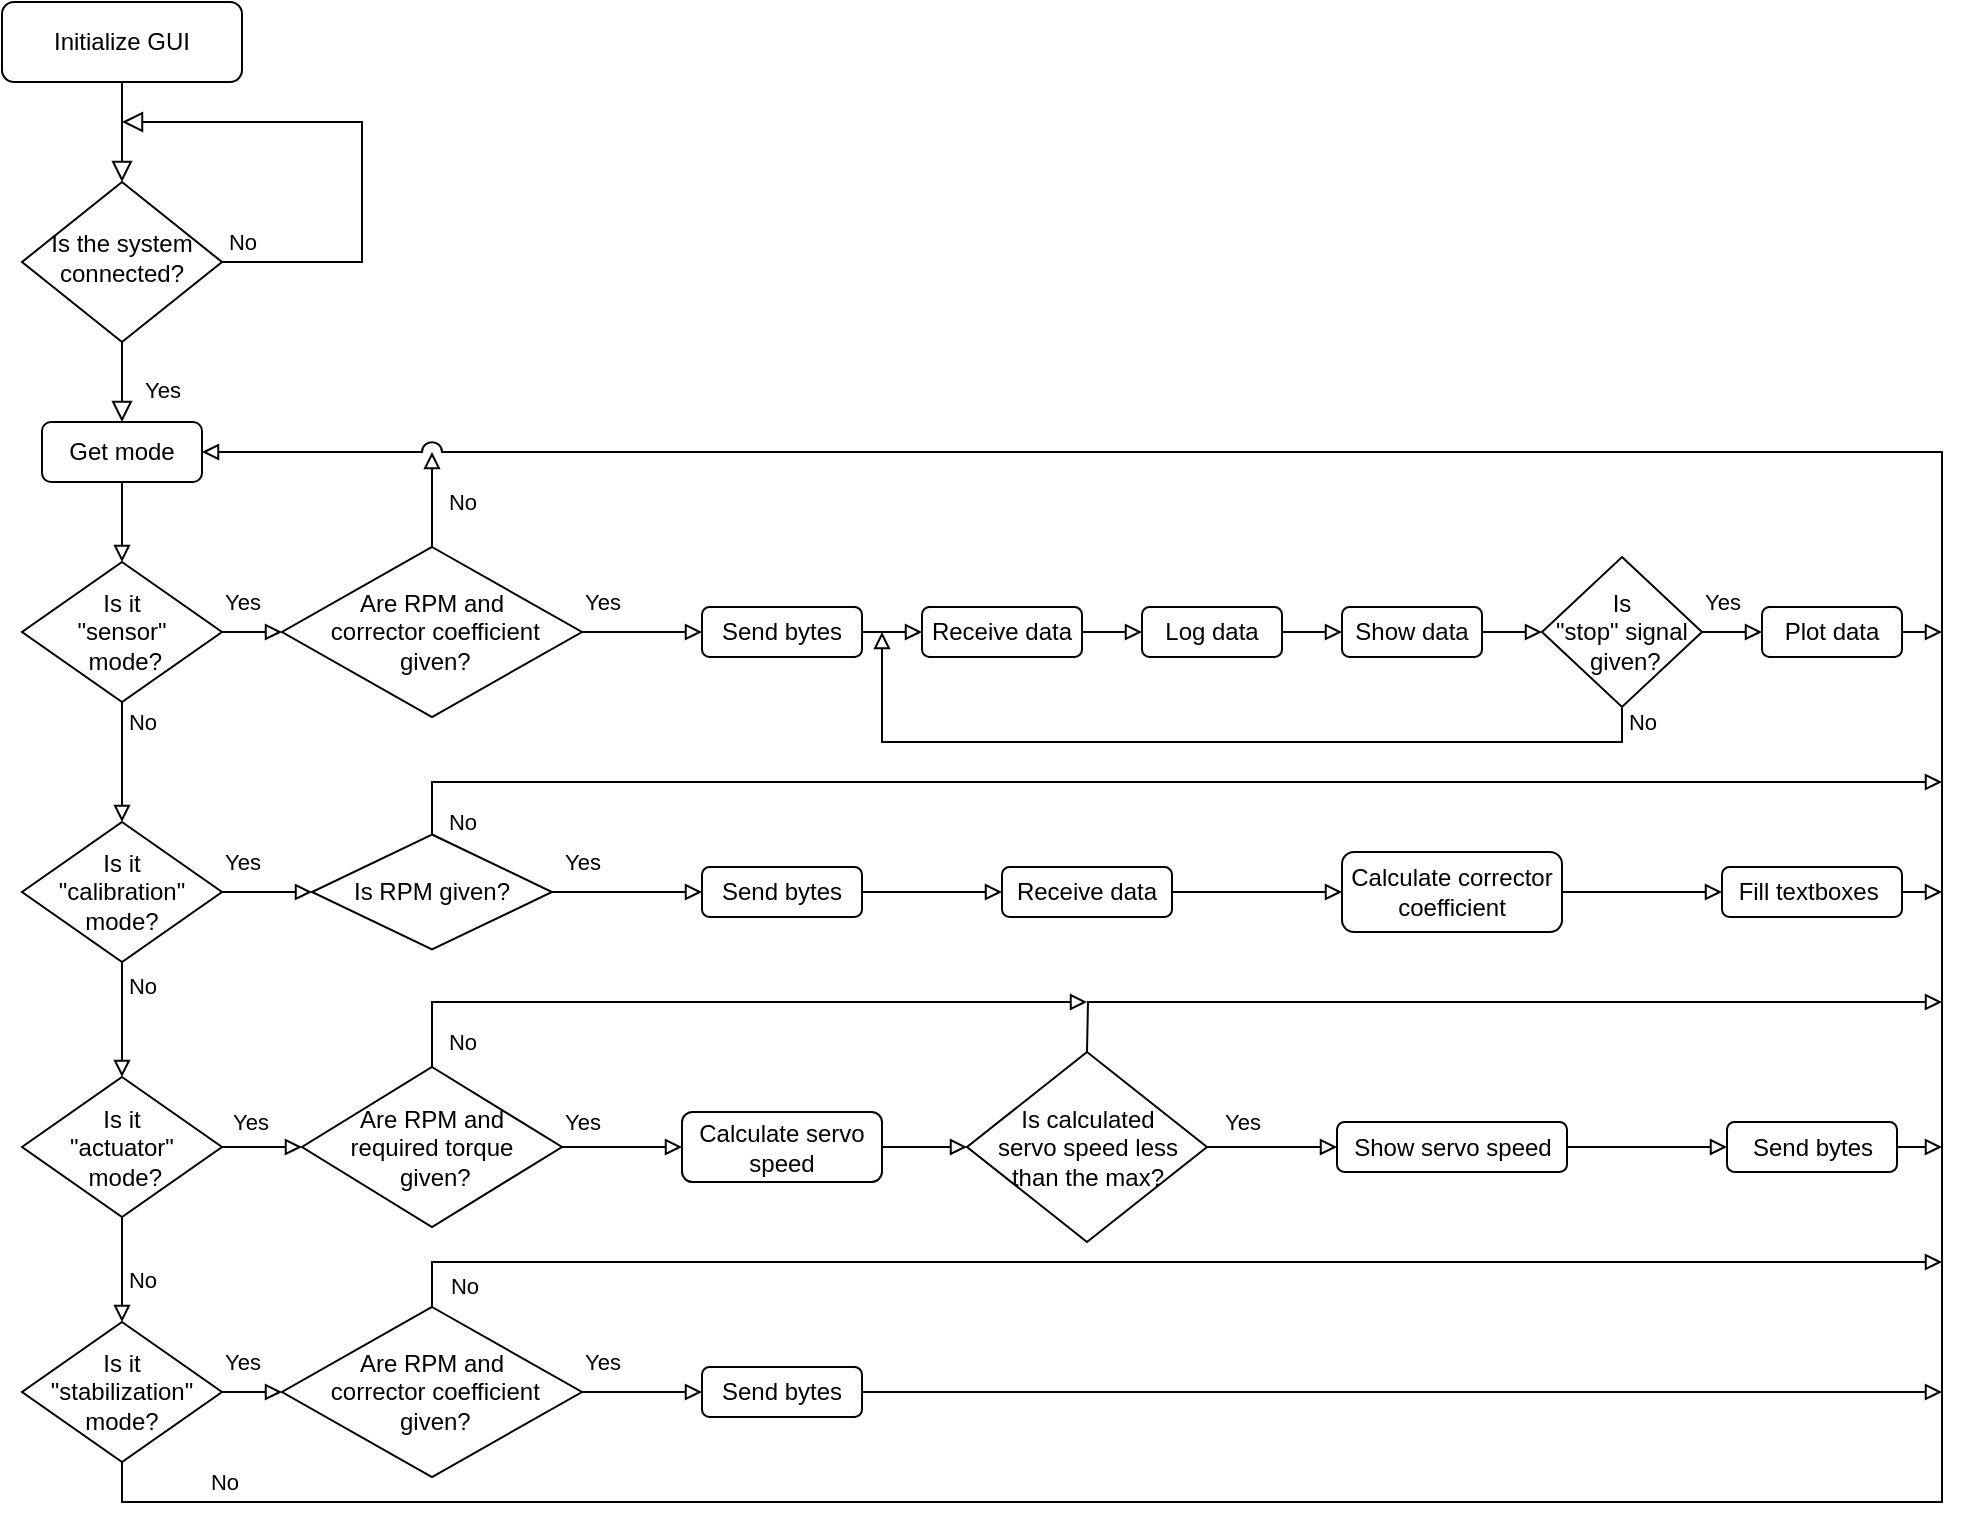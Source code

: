 <mxfile version="13.1.2" type="github"><diagram id="C5RBs43oDa-KdzZeNtuy" name="Page-1"><mxGraphModel dx="1185" dy="594" grid="0" gridSize="10" guides="1" tooltips="1" connect="1" arrows="1" fold="1" page="1" pageScale="1" pageWidth="1169" pageHeight="827" math="0" shadow="0"><root><mxCell id="WIyWlLk6GJQsqaUBKTNV-0"/><mxCell id="WIyWlLk6GJQsqaUBKTNV-1" parent="WIyWlLk6GJQsqaUBKTNV-0"/><mxCell id="WIyWlLk6GJQsqaUBKTNV-2" value="" style="rounded=0;html=1;jettySize=auto;orthogonalLoop=1;fontSize=11;endArrow=block;endFill=0;endSize=8;strokeWidth=1;shadow=0;labelBackgroundColor=none;edgeStyle=orthogonalEdgeStyle;" parent="WIyWlLk6GJQsqaUBKTNV-1" source="WIyWlLk6GJQsqaUBKTNV-3" target="WIyWlLk6GJQsqaUBKTNV-6" edge="1"><mxGeometry relative="1" as="geometry"/></mxCell><mxCell id="WIyWlLk6GJQsqaUBKTNV-3" value="Initialize GUI" style="rounded=1;whiteSpace=wrap;html=1;fontSize=12;glass=0;strokeWidth=1;shadow=0;" parent="WIyWlLk6GJQsqaUBKTNV-1" vertex="1"><mxGeometry x="80" y="40" width="120" height="40" as="geometry"/></mxCell><mxCell id="WIyWlLk6GJQsqaUBKTNV-4" value="Yes" style="rounded=0;html=1;jettySize=auto;orthogonalLoop=1;fontSize=11;endArrow=block;endFill=0;endSize=8;strokeWidth=1;shadow=0;labelBackgroundColor=none;edgeStyle=orthogonalEdgeStyle;entryX=0.5;entryY=0;entryDx=0;entryDy=0;" parent="WIyWlLk6GJQsqaUBKTNV-1" source="WIyWlLk6GJQsqaUBKTNV-6" target="DEcVG1DuRDRH1UoM58I6-4" edge="1"><mxGeometry x="0.2" y="20" relative="1" as="geometry"><mxPoint as="offset"/><mxPoint x="140" y="260.0" as="targetPoint"/></mxGeometry></mxCell><mxCell id="WIyWlLk6GJQsqaUBKTNV-5" value="No" style="edgeStyle=orthogonalEdgeStyle;rounded=0;html=1;jettySize=auto;orthogonalLoop=1;fontSize=11;endArrow=block;endFill=0;endSize=8;strokeWidth=1;shadow=0;labelBackgroundColor=none;" parent="WIyWlLk6GJQsqaUBKTNV-1" source="WIyWlLk6GJQsqaUBKTNV-6" edge="1"><mxGeometry x="-0.384" y="60" relative="1" as="geometry"><mxPoint as="offset"/><mxPoint x="140" y="100" as="targetPoint"/><Array as="points"><mxPoint x="260" y="170"/><mxPoint x="260" y="100"/></Array></mxGeometry></mxCell><mxCell id="WIyWlLk6GJQsqaUBKTNV-6" value="Is the system connected?" style="rhombus;whiteSpace=wrap;html=1;shadow=0;fontFamily=Helvetica;fontSize=12;align=center;strokeWidth=1;spacing=6;spacingTop=-4;" parent="WIyWlLk6GJQsqaUBKTNV-1" vertex="1"><mxGeometry x="90" y="130" width="100" height="80" as="geometry"/></mxCell><mxCell id="DEcVG1DuRDRH1UoM58I6-7" value="" style="edgeStyle=orthogonalEdgeStyle;rounded=0;orthogonalLoop=1;jettySize=auto;html=1;exitX=0.5;exitY=1;exitDx=0;exitDy=0;entryX=0.5;entryY=0;entryDx=0;entryDy=0;endArrow=block;endFill=0;" parent="WIyWlLk6GJQsqaUBKTNV-1" source="DEcVG1DuRDRH1UoM58I6-4" target="DEcVG1DuRDRH1UoM58I6-5" edge="1"><mxGeometry x="0.333" y="20" relative="1" as="geometry"><mxPoint as="offset"/></mxGeometry></mxCell><mxCell id="DEcVG1DuRDRH1UoM58I6-4" value="Get mode" style="rounded=1;whiteSpace=wrap;html=1;" parent="WIyWlLk6GJQsqaUBKTNV-1" vertex="1"><mxGeometry x="100" y="250" width="80" height="30" as="geometry"/></mxCell><mxCell id="DEcVG1DuRDRH1UoM58I6-10" value="Yes" style="edgeStyle=orthogonalEdgeStyle;rounded=0;orthogonalLoop=1;jettySize=auto;html=1;exitX=1;exitY=0.5;exitDx=0;exitDy=0;entryX=0;entryY=0.5;entryDx=0;entryDy=0;endArrow=block;endFill=0;" parent="WIyWlLk6GJQsqaUBKTNV-1" source="DEcVG1DuRDRH1UoM58I6-5" target="DEcVG1DuRDRH1UoM58I6-9" edge="1"><mxGeometry x="-0.333" y="15" relative="1" as="geometry"><mxPoint as="offset"/></mxGeometry></mxCell><mxCell id="DEcVG1DuRDRH1UoM58I6-12" value="No" style="edgeStyle=orthogonalEdgeStyle;rounded=0;orthogonalLoop=1;jettySize=auto;html=1;exitX=0.5;exitY=1;exitDx=0;exitDy=0;entryX=0.5;entryY=0;entryDx=0;entryDy=0;endArrow=block;endFill=0;" parent="WIyWlLk6GJQsqaUBKTNV-1" source="DEcVG1DuRDRH1UoM58I6-5" target="DEcVG1DuRDRH1UoM58I6-11" edge="1"><mxGeometry x="-0.667" y="10" relative="1" as="geometry"><mxPoint as="offset"/></mxGeometry></mxCell><mxCell id="DEcVG1DuRDRH1UoM58I6-5" value="Is it &lt;br&gt;&quot;sensor&quot;&lt;br&gt;&amp;nbsp;mode?" style="rhombus;whiteSpace=wrap;html=1;" parent="WIyWlLk6GJQsqaUBKTNV-1" vertex="1"><mxGeometry x="90" y="320" width="100" height="70" as="geometry"/></mxCell><mxCell id="DEcVG1DuRDRH1UoM58I6-27" value="Yes" style="edgeStyle=orthogonalEdgeStyle;rounded=0;jumpStyle=arc;jumpSize=10;orthogonalLoop=1;jettySize=auto;html=1;exitX=1;exitY=0.5;exitDx=0;exitDy=0;entryX=0;entryY=0.5;entryDx=0;entryDy=0;endArrow=block;endFill=0;" parent="WIyWlLk6GJQsqaUBKTNV-1" source="DEcVG1DuRDRH1UoM58I6-9" target="DEcVG1DuRDRH1UoM58I6-26" edge="1"><mxGeometry x="-0.667" y="15" relative="1" as="geometry"><mxPoint as="offset"/></mxGeometry></mxCell><mxCell id="DEcVG1DuRDRH1UoM58I6-42" value="No" style="edgeStyle=orthogonalEdgeStyle;rounded=0;jumpStyle=arc;jumpSize=10;orthogonalLoop=1;jettySize=auto;html=1;exitX=0.5;exitY=0;exitDx=0;exitDy=0;endArrow=block;endFill=0;" parent="WIyWlLk6GJQsqaUBKTNV-1" source="DEcVG1DuRDRH1UoM58I6-9" edge="1"><mxGeometry x="-0.053" y="-15" relative="1" as="geometry"><mxPoint x="295" y="265" as="targetPoint"/><mxPoint as="offset"/></mxGeometry></mxCell><mxCell id="DEcVG1DuRDRH1UoM58I6-9" value="Are RPM and&lt;br&gt;&amp;nbsp;corrector coefficient&lt;br&gt;&amp;nbsp;given?" style="rhombus;whiteSpace=wrap;html=1;" parent="WIyWlLk6GJQsqaUBKTNV-1" vertex="1"><mxGeometry x="220" y="312.5" width="150" height="85" as="geometry"/></mxCell><mxCell id="DEcVG1DuRDRH1UoM58I6-20" value="Yes" style="edgeStyle=orthogonalEdgeStyle;rounded=0;orthogonalLoop=1;jettySize=auto;html=1;exitX=1;exitY=0.5;exitDx=0;exitDy=0;entryX=0;entryY=0.5;entryDx=0;entryDy=0;endArrow=block;endFill=0;" parent="WIyWlLk6GJQsqaUBKTNV-1" source="DEcVG1DuRDRH1UoM58I6-11" target="DEcVG1DuRDRH1UoM58I6-19" edge="1"><mxGeometry x="-0.556" y="15" relative="1" as="geometry"><mxPoint as="offset"/></mxGeometry></mxCell><mxCell id="DEcVG1DuRDRH1UoM58I6-15" value="No" style="edgeStyle=orthogonalEdgeStyle;rounded=0;orthogonalLoop=1;jettySize=auto;html=1;exitX=0.5;exitY=1;exitDx=0;exitDy=0;entryX=0.5;entryY=0;entryDx=0;entryDy=0;endArrow=block;endFill=0;" parent="WIyWlLk6GJQsqaUBKTNV-1" source="DEcVG1DuRDRH1UoM58I6-11" target="DEcVG1DuRDRH1UoM58I6-16" edge="1"><mxGeometry x="-0.6" y="10" relative="1" as="geometry"><mxPoint x="140" y="470" as="sourcePoint"/><mxPoint as="offset"/></mxGeometry></mxCell><mxCell id="DEcVG1DuRDRH1UoM58I6-25" value="No" style="edgeStyle=orthogonalEdgeStyle;rounded=0;orthogonalLoop=1;jettySize=auto;html=1;exitX=0.5;exitY=1;exitDx=0;exitDy=0;entryX=0.5;entryY=0;entryDx=0;entryDy=0;endArrow=block;endFill=0;" parent="WIyWlLk6GJQsqaUBKTNV-1" source="DEcVG1DuRDRH1UoM58I6-16" target="DEcVG1DuRDRH1UoM58I6-18" edge="1"><mxGeometry x="0.2" y="10" relative="1" as="geometry"><mxPoint as="offset"/></mxGeometry></mxCell><mxCell id="DEcVG1DuRDRH1UoM58I6-60" value="Yes" style="edgeStyle=orthogonalEdgeStyle;rounded=0;jumpStyle=arc;jumpSize=10;orthogonalLoop=1;jettySize=auto;html=1;exitX=1;exitY=0.5;exitDx=0;exitDy=0;entryX=0;entryY=0.5;entryDx=0;entryDy=0;endArrow=block;endFill=0;" parent="WIyWlLk6GJQsqaUBKTNV-1" source="DEcVG1DuRDRH1UoM58I6-16" target="DEcVG1DuRDRH1UoM58I6-54" edge="1"><mxGeometry x="-0.333" y="13" relative="1" as="geometry"><mxPoint as="offset"/></mxGeometry></mxCell><mxCell id="DEcVG1DuRDRH1UoM58I6-16" value="Is it &lt;br&gt;&quot;actuator&quot;&lt;br&gt;&amp;nbsp;mode?" style="rhombus;whiteSpace=wrap;html=1;" parent="WIyWlLk6GJQsqaUBKTNV-1" vertex="1"><mxGeometry x="90" y="577.5" width="100" height="70" as="geometry"/></mxCell><mxCell id="DEcVG1DuRDRH1UoM58I6-69" value="Yes" style="edgeStyle=orthogonalEdgeStyle;rounded=0;jumpStyle=arc;jumpSize=10;orthogonalLoop=1;jettySize=auto;html=1;exitX=1;exitY=0.5;exitDx=0;exitDy=0;entryX=0;entryY=0.5;entryDx=0;entryDy=0;endArrow=block;endFill=0;" parent="WIyWlLk6GJQsqaUBKTNV-1" target="DEcVG1DuRDRH1UoM58I6-67" edge="1"><mxGeometry x="-0.333" y="15" relative="1" as="geometry"><mxPoint x="190" y="735" as="sourcePoint"/><mxPoint as="offset"/></mxGeometry></mxCell><mxCell id="DEcVG1DuRDRH1UoM58I6-73" value="No" style="edgeStyle=orthogonalEdgeStyle;rounded=0;jumpStyle=arc;jumpSize=10;orthogonalLoop=1;jettySize=auto;html=1;exitX=0.5;exitY=1;exitDx=0;exitDy=0;endArrow=block;endFill=0;entryX=1;entryY=0.5;entryDx=0;entryDy=0;" parent="WIyWlLk6GJQsqaUBKTNV-1" source="DEcVG1DuRDRH1UoM58I6-18" target="DEcVG1DuRDRH1UoM58I6-4" edge="1"><mxGeometry x="-0.939" y="10" relative="1" as="geometry"><mxPoint x="220" y="250" as="targetPoint"/><Array as="points"><mxPoint x="140" y="790"/><mxPoint x="1050" y="790"/><mxPoint x="1050" y="265"/></Array><mxPoint as="offset"/></mxGeometry></mxCell><mxCell id="DEcVG1DuRDRH1UoM58I6-18" value="Is it &lt;br&gt;&quot;stabilization&quot; mode?" style="rhombus;whiteSpace=wrap;html=1;" parent="WIyWlLk6GJQsqaUBKTNV-1" vertex="1"><mxGeometry x="90" y="700" width="100" height="70" as="geometry"/></mxCell><mxCell id="DEcVG1DuRDRH1UoM58I6-44" value="Yes" style="edgeStyle=orthogonalEdgeStyle;rounded=0;jumpStyle=arc;jumpSize=10;orthogonalLoop=1;jettySize=auto;html=1;exitX=1;exitY=0.5;exitDx=0;exitDy=0;entryX=0;entryY=0.5;entryDx=0;entryDy=0;endArrow=block;endFill=0;" parent="WIyWlLk6GJQsqaUBKTNV-1" source="DEcVG1DuRDRH1UoM58I6-19" target="DEcVG1DuRDRH1UoM58I6-43" edge="1"><mxGeometry x="-0.6" y="15" relative="1" as="geometry"><mxPoint as="offset"/></mxGeometry></mxCell><mxCell id="DEcVG1DuRDRH1UoM58I6-19" value="Is RPM given?" style="rhombus;whiteSpace=wrap;html=1;" parent="WIyWlLk6GJQsqaUBKTNV-1" vertex="1"><mxGeometry x="235" y="456.25" width="120" height="57.5" as="geometry"/></mxCell><mxCell id="DEcVG1DuRDRH1UoM58I6-11" value="Is it &lt;br&gt;&quot;calibration&quot; mode?" style="rhombus;whiteSpace=wrap;html=1;" parent="WIyWlLk6GJQsqaUBKTNV-1" vertex="1"><mxGeometry x="90" y="450" width="100" height="70" as="geometry"/></mxCell><mxCell id="DEcVG1DuRDRH1UoM58I6-23" value="No" style="edgeStyle=orthogonalEdgeStyle;rounded=0;orthogonalLoop=1;jettySize=auto;html=1;exitX=0.5;exitY=0;exitDx=0;exitDy=0;endArrow=block;endFill=0;jumpStyle=arc;jumpSize=10;" parent="WIyWlLk6GJQsqaUBKTNV-1" source="DEcVG1DuRDRH1UoM58I6-19" edge="1"><mxGeometry x="-0.894" y="-20" relative="1" as="geometry"><mxPoint x="1050" y="430" as="targetPoint"/><Array as="points"><mxPoint x="295" y="430"/></Array><mxPoint as="offset"/></mxGeometry></mxCell><mxCell id="DEcVG1DuRDRH1UoM58I6-32" style="edgeStyle=orthogonalEdgeStyle;rounded=0;jumpStyle=arc;jumpSize=10;orthogonalLoop=1;jettySize=auto;html=1;exitX=1;exitY=0.5;exitDx=0;exitDy=0;entryX=0;entryY=0.5;entryDx=0;entryDy=0;endArrow=block;endFill=0;" parent="WIyWlLk6GJQsqaUBKTNV-1" source="DEcVG1DuRDRH1UoM58I6-26" target="DEcVG1DuRDRH1UoM58I6-28" edge="1"><mxGeometry relative="1" as="geometry"/></mxCell><mxCell id="DEcVG1DuRDRH1UoM58I6-26" value="Send bytes" style="rounded=1;whiteSpace=wrap;html=1;" parent="WIyWlLk6GJQsqaUBKTNV-1" vertex="1"><mxGeometry x="430" y="342.5" width="80" height="25" as="geometry"/></mxCell><mxCell id="DEcVG1DuRDRH1UoM58I6-33" style="edgeStyle=orthogonalEdgeStyle;rounded=0;jumpStyle=arc;jumpSize=10;orthogonalLoop=1;jettySize=auto;html=1;exitX=1;exitY=0.5;exitDx=0;exitDy=0;entryX=0;entryY=0.5;entryDx=0;entryDy=0;endArrow=block;endFill=0;" parent="WIyWlLk6GJQsqaUBKTNV-1" source="DEcVG1DuRDRH1UoM58I6-28" target="DEcVG1DuRDRH1UoM58I6-29" edge="1"><mxGeometry relative="1" as="geometry"/></mxCell><mxCell id="DEcVG1DuRDRH1UoM58I6-28" value="Receive data" style="rounded=1;whiteSpace=wrap;html=1;" parent="WIyWlLk6GJQsqaUBKTNV-1" vertex="1"><mxGeometry x="540" y="342.5" width="80" height="25" as="geometry"/></mxCell><mxCell id="DEcVG1DuRDRH1UoM58I6-34" style="edgeStyle=orthogonalEdgeStyle;rounded=0;jumpStyle=arc;jumpSize=10;orthogonalLoop=1;jettySize=auto;html=1;exitX=1;exitY=0.5;exitDx=0;exitDy=0;entryX=0;entryY=0.5;entryDx=0;entryDy=0;endArrow=block;endFill=0;" parent="WIyWlLk6GJQsqaUBKTNV-1" source="DEcVG1DuRDRH1UoM58I6-29" target="DEcVG1DuRDRH1UoM58I6-30" edge="1"><mxGeometry relative="1" as="geometry"/></mxCell><mxCell id="DEcVG1DuRDRH1UoM58I6-29" value="Log data" style="rounded=1;whiteSpace=wrap;html=1;" parent="WIyWlLk6GJQsqaUBKTNV-1" vertex="1"><mxGeometry x="650" y="342.5" width="70" height="25" as="geometry"/></mxCell><mxCell id="DEcVG1DuRDRH1UoM58I6-35" style="edgeStyle=orthogonalEdgeStyle;rounded=0;jumpStyle=arc;jumpSize=10;orthogonalLoop=1;jettySize=auto;html=1;exitX=1;exitY=0.5;exitDx=0;exitDy=0;entryX=0;entryY=0.5;entryDx=0;entryDy=0;endArrow=block;endFill=0;" parent="WIyWlLk6GJQsqaUBKTNV-1" source="DEcVG1DuRDRH1UoM58I6-30" target="DEcVG1DuRDRH1UoM58I6-31" edge="1"><mxGeometry relative="1" as="geometry"/></mxCell><mxCell id="DEcVG1DuRDRH1UoM58I6-30" value="Show data" style="rounded=1;whiteSpace=wrap;html=1;" parent="WIyWlLk6GJQsqaUBKTNV-1" vertex="1"><mxGeometry x="750" y="342.5" width="70" height="25" as="geometry"/></mxCell><mxCell id="DEcVG1DuRDRH1UoM58I6-36" value="No" style="edgeStyle=orthogonalEdgeStyle;rounded=0;jumpStyle=arc;jumpSize=10;orthogonalLoop=1;jettySize=auto;html=1;exitX=0.5;exitY=1;exitDx=0;exitDy=0;endArrow=block;endFill=0;" parent="WIyWlLk6GJQsqaUBKTNV-1" source="DEcVG1DuRDRH1UoM58I6-31" edge="1"><mxGeometry x="-0.967" y="10" relative="1" as="geometry"><mxPoint x="520" y="355" as="targetPoint"/><Array as="points"><mxPoint x="890" y="410"/><mxPoint x="520" y="410"/></Array><mxPoint as="offset"/></mxGeometry></mxCell><mxCell id="DEcVG1DuRDRH1UoM58I6-38" value="Yes" style="edgeStyle=orthogonalEdgeStyle;rounded=0;jumpStyle=arc;jumpSize=10;orthogonalLoop=1;jettySize=auto;html=1;exitX=1;exitY=0.5;exitDx=0;exitDy=0;entryX=0;entryY=0.5;entryDx=0;entryDy=0;endArrow=block;endFill=0;" parent="WIyWlLk6GJQsqaUBKTNV-1" source="DEcVG1DuRDRH1UoM58I6-31" target="DEcVG1DuRDRH1UoM58I6-37" edge="1"><mxGeometry x="-0.333" y="15" relative="1" as="geometry"><mxPoint as="offset"/></mxGeometry></mxCell><mxCell id="DEcVG1DuRDRH1UoM58I6-31" value="Is &lt;br&gt;&quot;stop&quot; signal&lt;br&gt;&amp;nbsp;given?" style="rhombus;whiteSpace=wrap;html=1;" parent="WIyWlLk6GJQsqaUBKTNV-1" vertex="1"><mxGeometry x="850" y="317.5" width="80" height="75" as="geometry"/></mxCell><mxCell id="DEcVG1DuRDRH1UoM58I6-41" style="edgeStyle=orthogonalEdgeStyle;rounded=0;jumpStyle=arc;jumpSize=10;orthogonalLoop=1;jettySize=auto;html=1;exitX=1;exitY=0.5;exitDx=0;exitDy=0;endArrow=block;endFill=0;" parent="WIyWlLk6GJQsqaUBKTNV-1" source="DEcVG1DuRDRH1UoM58I6-37" edge="1"><mxGeometry relative="1" as="geometry"><mxPoint x="1050" y="355" as="targetPoint"/></mxGeometry></mxCell><mxCell id="DEcVG1DuRDRH1UoM58I6-37" value="Plot data" style="rounded=1;whiteSpace=wrap;html=1;" parent="WIyWlLk6GJQsqaUBKTNV-1" vertex="1"><mxGeometry x="960" y="342.5" width="70" height="25" as="geometry"/></mxCell><mxCell id="DEcVG1DuRDRH1UoM58I6-50" style="edgeStyle=orthogonalEdgeStyle;rounded=0;jumpStyle=arc;jumpSize=10;orthogonalLoop=1;jettySize=auto;html=1;exitX=1;exitY=0.5;exitDx=0;exitDy=0;entryX=0;entryY=0.5;entryDx=0;entryDy=0;endArrow=block;endFill=0;" parent="WIyWlLk6GJQsqaUBKTNV-1" source="DEcVG1DuRDRH1UoM58I6-43" target="DEcVG1DuRDRH1UoM58I6-45" edge="1"><mxGeometry relative="1" as="geometry"/></mxCell><mxCell id="DEcVG1DuRDRH1UoM58I6-43" value="Send bytes" style="rounded=1;whiteSpace=wrap;html=1;" parent="WIyWlLk6GJQsqaUBKTNV-1" vertex="1"><mxGeometry x="430" y="472.5" width="80" height="25" as="geometry"/></mxCell><mxCell id="DEcVG1DuRDRH1UoM58I6-51" style="edgeStyle=orthogonalEdgeStyle;rounded=0;jumpStyle=arc;jumpSize=10;orthogonalLoop=1;jettySize=auto;html=1;exitX=1;exitY=0.5;exitDx=0;exitDy=0;entryX=0;entryY=0.5;entryDx=0;entryDy=0;endArrow=block;endFill=0;" parent="WIyWlLk6GJQsqaUBKTNV-1" source="DEcVG1DuRDRH1UoM58I6-45" target="DEcVG1DuRDRH1UoM58I6-46" edge="1"><mxGeometry relative="1" as="geometry"/></mxCell><mxCell id="DEcVG1DuRDRH1UoM58I6-45" value="Receive data" style="rounded=1;whiteSpace=wrap;html=1;" parent="WIyWlLk6GJQsqaUBKTNV-1" vertex="1"><mxGeometry x="580" y="472.5" width="85" height="25" as="geometry"/></mxCell><mxCell id="DEcVG1DuRDRH1UoM58I6-52" style="edgeStyle=orthogonalEdgeStyle;rounded=0;jumpStyle=arc;jumpSize=10;orthogonalLoop=1;jettySize=auto;html=1;exitX=1;exitY=0.5;exitDx=0;exitDy=0;entryX=0;entryY=0.5;entryDx=0;entryDy=0;endArrow=block;endFill=0;" parent="WIyWlLk6GJQsqaUBKTNV-1" source="DEcVG1DuRDRH1UoM58I6-46" target="DEcVG1DuRDRH1UoM58I6-47" edge="1"><mxGeometry relative="1" as="geometry"/></mxCell><mxCell id="DEcVG1DuRDRH1UoM58I6-46" value="Calculate corrector coefficient" style="rounded=1;whiteSpace=wrap;html=1;" parent="WIyWlLk6GJQsqaUBKTNV-1" vertex="1"><mxGeometry x="750" y="465" width="110" height="40" as="geometry"/></mxCell><mxCell id="DEcVG1DuRDRH1UoM58I6-53" style="edgeStyle=orthogonalEdgeStyle;rounded=0;jumpStyle=arc;jumpSize=10;orthogonalLoop=1;jettySize=auto;html=1;exitX=1;exitY=0.5;exitDx=0;exitDy=0;endArrow=block;endFill=0;" parent="WIyWlLk6GJQsqaUBKTNV-1" source="DEcVG1DuRDRH1UoM58I6-47" edge="1"><mxGeometry relative="1" as="geometry"><mxPoint x="1050" y="485" as="targetPoint"/></mxGeometry></mxCell><mxCell id="DEcVG1DuRDRH1UoM58I6-47" value="Fill textboxes&amp;nbsp;" style="rounded=1;whiteSpace=wrap;html=1;" parent="WIyWlLk6GJQsqaUBKTNV-1" vertex="1"><mxGeometry x="940" y="472.5" width="90" height="25" as="geometry"/></mxCell><mxCell id="DEcVG1DuRDRH1UoM58I6-61" value="No" style="edgeStyle=orthogonalEdgeStyle;rounded=0;jumpStyle=arc;jumpSize=10;orthogonalLoop=1;jettySize=auto;html=1;exitX=0.5;exitY=0;exitDx=0;exitDy=0;endArrow=block;endFill=0;" parent="WIyWlLk6GJQsqaUBKTNV-1" source="DEcVG1DuRDRH1UoM58I6-54" edge="1"><mxGeometry x="-0.736" y="-20" relative="1" as="geometry"><mxPoint x="622.5" y="540" as="targetPoint"/><Array as="points"><mxPoint x="295" y="540"/></Array><mxPoint as="offset"/></mxGeometry></mxCell><mxCell id="DEcVG1DuRDRH1UoM58I6-62" value="Yes" style="edgeStyle=orthogonalEdgeStyle;rounded=0;jumpStyle=arc;jumpSize=10;orthogonalLoop=1;jettySize=auto;html=1;exitX=1;exitY=0.5;exitDx=0;exitDy=0;entryX=0;entryY=0.5;entryDx=0;entryDy=0;endArrow=block;endFill=0;" parent="WIyWlLk6GJQsqaUBKTNV-1" source="DEcVG1DuRDRH1UoM58I6-54" target="DEcVG1DuRDRH1UoM58I6-55" edge="1"><mxGeometry x="-0.667" y="13" relative="1" as="geometry"><mxPoint as="offset"/></mxGeometry></mxCell><mxCell id="DEcVG1DuRDRH1UoM58I6-54" value="Are RPM and&lt;br&gt;required torque&lt;br&gt;&amp;nbsp;given?" style="rhombus;whiteSpace=wrap;html=1;" parent="WIyWlLk6GJQsqaUBKTNV-1" vertex="1"><mxGeometry x="230" y="572.5" width="130" height="80" as="geometry"/></mxCell><mxCell id="DEcVG1DuRDRH1UoM58I6-63" style="edgeStyle=orthogonalEdgeStyle;rounded=0;jumpStyle=arc;jumpSize=10;orthogonalLoop=1;jettySize=auto;html=1;exitX=1;exitY=0.5;exitDx=0;exitDy=0;entryX=0;entryY=0.5;entryDx=0;entryDy=0;endArrow=block;endFill=0;" parent="WIyWlLk6GJQsqaUBKTNV-1" source="DEcVG1DuRDRH1UoM58I6-55" target="DEcVG1DuRDRH1UoM58I6-56" edge="1"><mxGeometry relative="1" as="geometry"/></mxCell><mxCell id="DEcVG1DuRDRH1UoM58I6-55" value="Calculate servo speed" style="rounded=1;whiteSpace=wrap;html=1;" parent="WIyWlLk6GJQsqaUBKTNV-1" vertex="1"><mxGeometry x="420" y="595" width="100" height="35" as="geometry"/></mxCell><mxCell id="DEcVG1DuRDRH1UoM58I6-59" value="No" style="edgeStyle=orthogonalEdgeStyle;rounded=0;jumpStyle=arc;jumpSize=10;orthogonalLoop=1;jettySize=auto;html=1;exitX=0.5;exitY=0;exitDx=0;exitDy=0;endArrow=block;endFill=0;" parent="WIyWlLk6GJQsqaUBKTNV-1" source="DEcVG1DuRDRH1UoM58I6-56" edge="1"><mxGeometry x="-0.934" y="-20" relative="1" as="geometry"><mxPoint x="1050" y="540" as="targetPoint"/><Array as="points"><mxPoint x="623" y="550"/><mxPoint x="623" y="540"/></Array><mxPoint x="-2" y="9" as="offset"/></mxGeometry></mxCell><mxCell id="DEcVG1DuRDRH1UoM58I6-64" value="Yes" style="edgeStyle=orthogonalEdgeStyle;rounded=0;jumpStyle=arc;jumpSize=10;orthogonalLoop=1;jettySize=auto;html=1;exitX=1;exitY=0.5;exitDx=0;exitDy=0;entryX=0;entryY=0.5;entryDx=0;entryDy=0;endArrow=block;endFill=0;" parent="WIyWlLk6GJQsqaUBKTNV-1" source="DEcVG1DuRDRH1UoM58I6-56" target="DEcVG1DuRDRH1UoM58I6-57" edge="1"><mxGeometry x="-0.462" y="13" relative="1" as="geometry"><mxPoint as="offset"/></mxGeometry></mxCell><mxCell id="DEcVG1DuRDRH1UoM58I6-56" value="Is calculated &lt;br&gt;servo speed less &lt;br&gt;than the max?" style="rhombus;whiteSpace=wrap;html=1;" parent="WIyWlLk6GJQsqaUBKTNV-1" vertex="1"><mxGeometry x="562.5" y="565" width="120" height="95" as="geometry"/></mxCell><mxCell id="DEcVG1DuRDRH1UoM58I6-65" style="edgeStyle=orthogonalEdgeStyle;rounded=0;jumpStyle=arc;jumpSize=10;orthogonalLoop=1;jettySize=auto;html=1;exitX=1;exitY=0.5;exitDx=0;exitDy=0;entryX=0;entryY=0.5;entryDx=0;entryDy=0;endArrow=block;endFill=0;" parent="WIyWlLk6GJQsqaUBKTNV-1" source="DEcVG1DuRDRH1UoM58I6-57" target="DEcVG1DuRDRH1UoM58I6-58" edge="1"><mxGeometry relative="1" as="geometry"/></mxCell><mxCell id="DEcVG1DuRDRH1UoM58I6-57" value="Show servo speed" style="rounded=1;whiteSpace=wrap;html=1;" parent="WIyWlLk6GJQsqaUBKTNV-1" vertex="1"><mxGeometry x="747.5" y="600" width="115" height="25" as="geometry"/></mxCell><mxCell id="DEcVG1DuRDRH1UoM58I6-74" style="edgeStyle=orthogonalEdgeStyle;rounded=0;jumpStyle=arc;jumpSize=10;orthogonalLoop=1;jettySize=auto;html=1;exitX=1;exitY=0.5;exitDx=0;exitDy=0;endArrow=block;endFill=0;" parent="WIyWlLk6GJQsqaUBKTNV-1" source="DEcVG1DuRDRH1UoM58I6-58" edge="1"><mxGeometry relative="1" as="geometry"><mxPoint x="1050" y="612.381" as="targetPoint"/></mxGeometry></mxCell><mxCell id="DEcVG1DuRDRH1UoM58I6-58" value="Send bytes" style="rounded=1;whiteSpace=wrap;html=1;" parent="WIyWlLk6GJQsqaUBKTNV-1" vertex="1"><mxGeometry x="942.5" y="600" width="85" height="25" as="geometry"/></mxCell><mxCell id="DEcVG1DuRDRH1UoM58I6-70" value="Yes" style="edgeStyle=orthogonalEdgeStyle;rounded=0;jumpStyle=arc;jumpSize=10;orthogonalLoop=1;jettySize=auto;html=1;exitX=1;exitY=0.5;exitDx=0;exitDy=0;entryX=0;entryY=0.5;entryDx=0;entryDy=0;endArrow=block;endFill=0;" parent="WIyWlLk6GJQsqaUBKTNV-1" source="DEcVG1DuRDRH1UoM58I6-67" target="DEcVG1DuRDRH1UoM58I6-68" edge="1"><mxGeometry x="-0.667" y="15" relative="1" as="geometry"><mxPoint as="offset"/></mxGeometry></mxCell><mxCell id="DEcVG1DuRDRH1UoM58I6-72" value="No" style="edgeStyle=orthogonalEdgeStyle;rounded=0;jumpStyle=arc;jumpSize=10;orthogonalLoop=1;jettySize=auto;html=1;exitX=0.5;exitY=0;exitDx=0;exitDy=0;endArrow=block;endFill=0;" parent="WIyWlLk6GJQsqaUBKTNV-1" source="DEcVG1DuRDRH1UoM58I6-67" edge="1"><mxGeometry x="-0.902" y="-12" relative="1" as="geometry"><mxPoint x="1050" y="670" as="targetPoint"/><Array as="points"><mxPoint x="295" y="670"/><mxPoint x="1050" y="670"/></Array><mxPoint as="offset"/></mxGeometry></mxCell><mxCell id="DEcVG1DuRDRH1UoM58I6-67" value="Are RPM and&lt;br&gt;&amp;nbsp;corrector coefficient&lt;br&gt;&amp;nbsp;given?" style="rhombus;whiteSpace=wrap;html=1;" parent="WIyWlLk6GJQsqaUBKTNV-1" vertex="1"><mxGeometry x="220" y="692.5" width="150" height="85" as="geometry"/></mxCell><mxCell id="DEcVG1DuRDRH1UoM58I6-71" style="edgeStyle=orthogonalEdgeStyle;rounded=0;jumpStyle=arc;jumpSize=10;orthogonalLoop=1;jettySize=auto;html=1;exitX=1;exitY=0.5;exitDx=0;exitDy=0;endArrow=block;endFill=0;" parent="WIyWlLk6GJQsqaUBKTNV-1" source="DEcVG1DuRDRH1UoM58I6-68" edge="1"><mxGeometry relative="1" as="geometry"><mxPoint x="1050" y="735" as="targetPoint"/></mxGeometry></mxCell><mxCell id="DEcVG1DuRDRH1UoM58I6-68" value="Send bytes" style="rounded=1;whiteSpace=wrap;html=1;" parent="WIyWlLk6GJQsqaUBKTNV-1" vertex="1"><mxGeometry x="430" y="722.5" width="80" height="25" as="geometry"/></mxCell></root></mxGraphModel></diagram></mxfile>